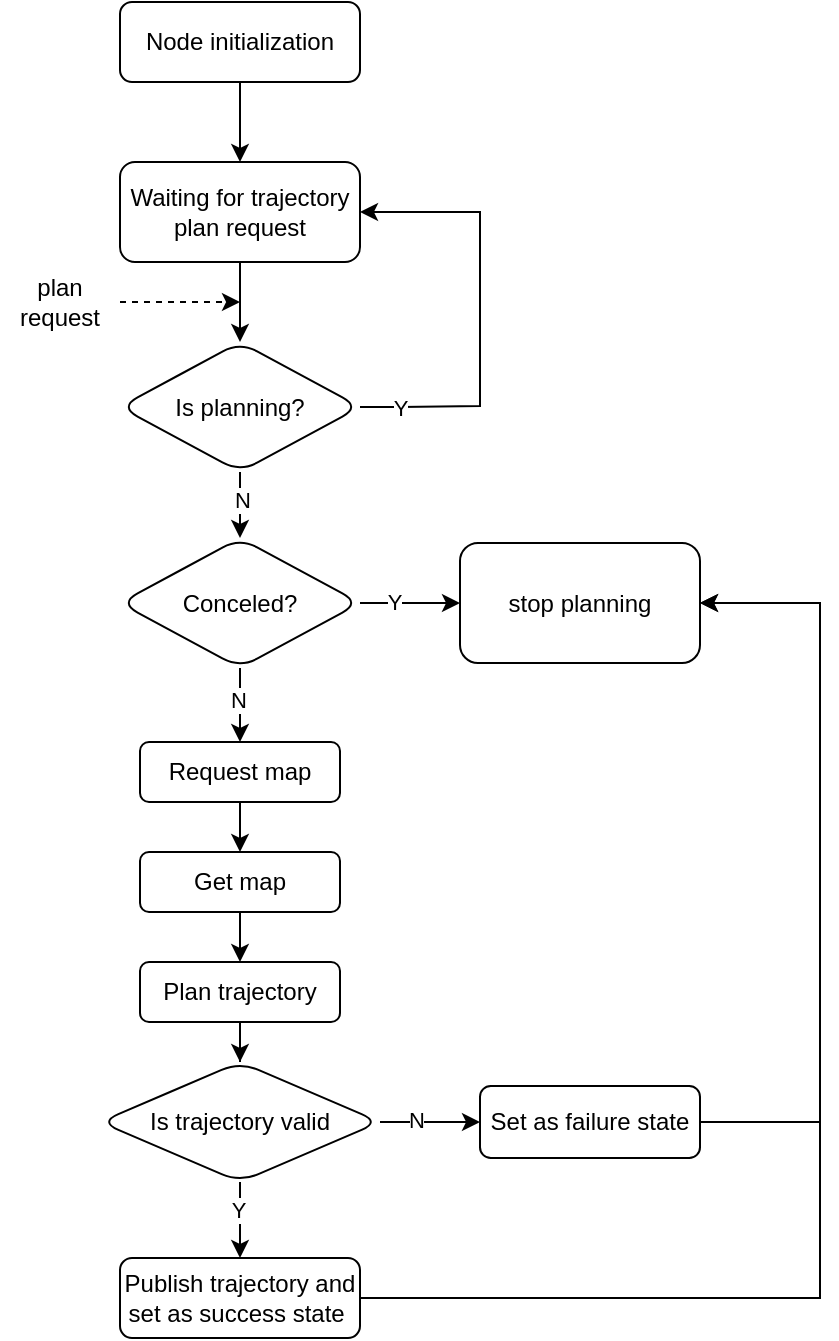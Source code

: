 <mxfile version="14.4.3" type="device"><diagram id="2rtZLgXK_ZnFPsYrEpFL" name="Page-1"><mxGraphModel dx="2426" dy="1358" grid="1" gridSize="10" guides="1" tooltips="1" connect="1" arrows="1" fold="1" page="1" pageScale="1" pageWidth="850" pageHeight="1100" math="0" shadow="0"><root><mxCell id="0"/><mxCell id="1" parent="0"/><mxCell id="5MpTQFdkaZ2rRksB-O-o-3" value="" style="edgeStyle=orthogonalEdgeStyle;rounded=0;orthogonalLoop=1;jettySize=auto;html=1;" parent="1" source="5MpTQFdkaZ2rRksB-O-o-1" target="5MpTQFdkaZ2rRksB-O-o-2" edge="1"><mxGeometry relative="1" as="geometry"/></mxCell><mxCell id="5MpTQFdkaZ2rRksB-O-o-1" value="Node&amp;nbsp;initialization" style="rounded=1;whiteSpace=wrap;html=1;" parent="1" vertex="1"><mxGeometry x="320" y="200" width="120" height="40" as="geometry"/></mxCell><mxCell id="5MpTQFdkaZ2rRksB-O-o-5" value="" style="edgeStyle=orthogonalEdgeStyle;rounded=0;orthogonalLoop=1;jettySize=auto;html=1;" parent="1" source="5MpTQFdkaZ2rRksB-O-o-2" target="5MpTQFdkaZ2rRksB-O-o-4" edge="1"><mxGeometry relative="1" as="geometry"/></mxCell><mxCell id="5MpTQFdkaZ2rRksB-O-o-2" value="Waiting for trajectory plan request" style="whiteSpace=wrap;html=1;rounded=1;" parent="1" vertex="1"><mxGeometry x="320" y="280" width="120" height="50" as="geometry"/></mxCell><mxCell id="5MpTQFdkaZ2rRksB-O-o-7" value="" style="edgeStyle=orthogonalEdgeStyle;rounded=0;orthogonalLoop=1;jettySize=auto;html=1;entryX=0.5;entryY=0;entryDx=0;entryDy=0;" parent="1" source="5MpTQFdkaZ2rRksB-O-o-4" target="5MpTQFdkaZ2rRksB-O-o-10" edge="1"><mxGeometry relative="1" as="geometry"><mxPoint x="380" y="470" as="targetPoint"/></mxGeometry></mxCell><mxCell id="oFIiMl0_31AQ9RjNOwXH-10" value="N" style="edgeLabel;html=1;align=center;verticalAlign=middle;resizable=0;points=[];" vertex="1" connectable="0" parent="5MpTQFdkaZ2rRksB-O-o-7"><mxGeometry x="0.161" y="1" relative="1" as="geometry"><mxPoint as="offset"/></mxGeometry></mxCell><mxCell id="oFIiMl0_31AQ9RjNOwXH-7" style="edgeStyle=orthogonalEdgeStyle;rounded=0;orthogonalLoop=1;jettySize=auto;html=1;entryX=1;entryY=0.5;entryDx=0;entryDy=0;exitX=1;exitY=0.5;exitDx=0;exitDy=0;" edge="1" parent="1" source="5MpTQFdkaZ2rRksB-O-o-4" target="5MpTQFdkaZ2rRksB-O-o-2"><mxGeometry relative="1" as="geometry"><Array as="points"><mxPoint x="460" y="403"/><mxPoint x="500" y="402"/><mxPoint x="500" y="315"/></Array></mxGeometry></mxCell><mxCell id="oFIiMl0_31AQ9RjNOwXH-8" value="Y" style="edgeLabel;html=1;align=center;verticalAlign=middle;resizable=0;points=[];" vertex="1" connectable="0" parent="oFIiMl0_31AQ9RjNOwXH-7"><mxGeometry x="-0.231" y="1" relative="1" as="geometry"><mxPoint x="-39" y="23.95" as="offset"/></mxGeometry></mxCell><mxCell id="5MpTQFdkaZ2rRksB-O-o-4" value="Is planning?" style="rhombus;whiteSpace=wrap;html=1;rounded=1;" parent="1" vertex="1"><mxGeometry x="320" y="370" width="120" height="65" as="geometry"/></mxCell><mxCell id="5MpTQFdkaZ2rRksB-O-o-9" style="edgeStyle=orthogonalEdgeStyle;rounded=0;orthogonalLoop=1;jettySize=auto;html=1;exitX=0.5;exitY=1;exitDx=0;exitDy=0;" parent="1" edge="1"><mxGeometry relative="1" as="geometry"><mxPoint x="380" y="502" as="sourcePoint"/><mxPoint x="380" y="502" as="targetPoint"/></mxGeometry></mxCell><mxCell id="5MpTQFdkaZ2rRksB-O-o-13" value="" style="edgeStyle=orthogonalEdgeStyle;rounded=0;orthogonalLoop=1;jettySize=auto;html=1;" parent="1" source="5MpTQFdkaZ2rRksB-O-o-10" target="5MpTQFdkaZ2rRksB-O-o-12" edge="1"><mxGeometry relative="1" as="geometry"/></mxCell><mxCell id="oFIiMl0_31AQ9RjNOwXH-5" value="Y" style="edgeLabel;html=1;align=center;verticalAlign=middle;resizable=0;points=[];" vertex="1" connectable="0" parent="5MpTQFdkaZ2rRksB-O-o-13"><mxGeometry x="-0.318" relative="1" as="geometry"><mxPoint y="-1" as="offset"/></mxGeometry></mxCell><mxCell id="5MpTQFdkaZ2rRksB-O-o-18" value="" style="edgeStyle=orthogonalEdgeStyle;rounded=0;orthogonalLoop=1;jettySize=auto;html=1;" parent="1" source="5MpTQFdkaZ2rRksB-O-o-10" target="5MpTQFdkaZ2rRksB-O-o-17" edge="1"><mxGeometry relative="1" as="geometry"/></mxCell><mxCell id="oFIiMl0_31AQ9RjNOwXH-6" value="N" style="edgeLabel;html=1;align=center;verticalAlign=middle;resizable=0;points=[];" vertex="1" connectable="0" parent="5MpTQFdkaZ2rRksB-O-o-18"><mxGeometry x="-0.269" y="1" relative="1" as="geometry"><mxPoint x="-2" as="offset"/></mxGeometry></mxCell><mxCell id="5MpTQFdkaZ2rRksB-O-o-10" value="Conceled?" style="rhombus;whiteSpace=wrap;html=1;rounded=1;" parent="1" vertex="1"><mxGeometry x="320" y="468" width="120" height="65" as="geometry"/></mxCell><mxCell id="5MpTQFdkaZ2rRksB-O-o-12" value="stop planning" style="whiteSpace=wrap;html=1;rounded=1;" parent="1" vertex="1"><mxGeometry x="490" y="470.5" width="120" height="60" as="geometry"/></mxCell><mxCell id="5MpTQFdkaZ2rRksB-O-o-20" value="" style="edgeStyle=orthogonalEdgeStyle;rounded=0;orthogonalLoop=1;jettySize=auto;html=1;" parent="1" source="5MpTQFdkaZ2rRksB-O-o-17" target="5MpTQFdkaZ2rRksB-O-o-19" edge="1"><mxGeometry relative="1" as="geometry"/></mxCell><mxCell id="5MpTQFdkaZ2rRksB-O-o-17" value="Request map" style="whiteSpace=wrap;html=1;rounded=1;" parent="1" vertex="1"><mxGeometry x="330" y="570" width="100" height="30" as="geometry"/></mxCell><mxCell id="5MpTQFdkaZ2rRksB-O-o-22" value="" style="edgeStyle=orthogonalEdgeStyle;rounded=0;orthogonalLoop=1;jettySize=auto;html=1;" parent="1" source="5MpTQFdkaZ2rRksB-O-o-19" target="5MpTQFdkaZ2rRksB-O-o-21" edge="1"><mxGeometry relative="1" as="geometry"/></mxCell><mxCell id="5MpTQFdkaZ2rRksB-O-o-19" value="Get map" style="whiteSpace=wrap;html=1;rounded=1;" parent="1" vertex="1"><mxGeometry x="330" y="625" width="100" height="30" as="geometry"/></mxCell><mxCell id="5MpTQFdkaZ2rRksB-O-o-26" value="" style="edgeStyle=orthogonalEdgeStyle;rounded=0;orthogonalLoop=1;jettySize=auto;html=1;" parent="1" source="5MpTQFdkaZ2rRksB-O-o-21" target="5MpTQFdkaZ2rRksB-O-o-25" edge="1"><mxGeometry relative="1" as="geometry"/></mxCell><mxCell id="5MpTQFdkaZ2rRksB-O-o-21" value="Plan trajectory" style="whiteSpace=wrap;html=1;rounded=1;" parent="1" vertex="1"><mxGeometry x="330" y="680" width="100" height="30" as="geometry"/></mxCell><mxCell id="5MpTQFdkaZ2rRksB-O-o-30" value="" style="edgeStyle=orthogonalEdgeStyle;rounded=0;orthogonalLoop=1;jettySize=auto;html=1;" parent="1" source="5MpTQFdkaZ2rRksB-O-o-25" target="5MpTQFdkaZ2rRksB-O-o-29" edge="1"><mxGeometry relative="1" as="geometry"/></mxCell><mxCell id="oFIiMl0_31AQ9RjNOwXH-4" value="Y" style="edgeLabel;html=1;align=center;verticalAlign=middle;resizable=0;points=[];" vertex="1" connectable="0" parent="5MpTQFdkaZ2rRksB-O-o-30"><mxGeometry x="-0.347" y="-2" relative="1" as="geometry"><mxPoint x="1" as="offset"/></mxGeometry></mxCell><mxCell id="oFIiMl0_31AQ9RjNOwXH-2" value="" style="edgeStyle=orthogonalEdgeStyle;rounded=0;orthogonalLoop=1;jettySize=auto;html=1;" edge="1" parent="1" source="5MpTQFdkaZ2rRksB-O-o-25" target="5MpTQFdkaZ2rRksB-O-o-33"><mxGeometry relative="1" as="geometry"/></mxCell><mxCell id="oFIiMl0_31AQ9RjNOwXH-3" value="N" style="edgeLabel;html=1;align=center;verticalAlign=middle;resizable=0;points=[];" vertex="1" connectable="0" parent="oFIiMl0_31AQ9RjNOwXH-2"><mxGeometry x="-0.291" y="1" relative="1" as="geometry"><mxPoint as="offset"/></mxGeometry></mxCell><mxCell id="5MpTQFdkaZ2rRksB-O-o-25" value="Is trajectory valid" style="rhombus;whiteSpace=wrap;html=1;rounded=1;" parent="1" vertex="1"><mxGeometry x="310" y="730" width="140" height="60" as="geometry"/></mxCell><mxCell id="5MpTQFdkaZ2rRksB-O-o-31" style="edgeStyle=orthogonalEdgeStyle;rounded=0;orthogonalLoop=1;jettySize=auto;html=1;entryX=1;entryY=0.5;entryDx=0;entryDy=0;exitX=1;exitY=0.5;exitDx=0;exitDy=0;" parent="1" source="5MpTQFdkaZ2rRksB-O-o-29" target="5MpTQFdkaZ2rRksB-O-o-12" edge="1"><mxGeometry relative="1" as="geometry"><Array as="points"><mxPoint x="670" y="848"/><mxPoint x="670" y="500"/></Array></mxGeometry></mxCell><mxCell id="5MpTQFdkaZ2rRksB-O-o-29" value="Publish trajectory and set as success state&amp;nbsp;" style="whiteSpace=wrap;html=1;rounded=1;" parent="1" vertex="1"><mxGeometry x="320" y="828" width="120" height="40" as="geometry"/></mxCell><mxCell id="5MpTQFdkaZ2rRksB-O-o-36" style="edgeStyle=orthogonalEdgeStyle;rounded=0;orthogonalLoop=1;jettySize=auto;html=1;entryX=1;entryY=0.5;entryDx=0;entryDy=0;exitX=1;exitY=0.5;exitDx=0;exitDy=0;" parent="1" source="5MpTQFdkaZ2rRksB-O-o-33" target="5MpTQFdkaZ2rRksB-O-o-12" edge="1"><mxGeometry relative="1" as="geometry"><Array as="points"><mxPoint x="670" y="760"/><mxPoint x="670" y="500"/></Array></mxGeometry></mxCell><mxCell id="5MpTQFdkaZ2rRksB-O-o-33" value="Set as failure state" style="whiteSpace=wrap;html=1;rounded=1;" parent="1" vertex="1"><mxGeometry x="500" y="742" width="110" height="36" as="geometry"/></mxCell><mxCell id="oFIiMl0_31AQ9RjNOwXH-12" value="" style="edgeStyle=orthogonalEdgeStyle;rounded=0;orthogonalLoop=1;jettySize=auto;html=1;dashed=1;" edge="1" parent="1" source="oFIiMl0_31AQ9RjNOwXH-11"><mxGeometry relative="1" as="geometry"><mxPoint x="380" y="350" as="targetPoint"/></mxGeometry></mxCell><mxCell id="oFIiMl0_31AQ9RjNOwXH-11" value="plan request" style="text;html=1;strokeColor=none;fillColor=none;align=center;verticalAlign=middle;whiteSpace=wrap;rounded=0;" vertex="1" parent="1"><mxGeometry x="260" y="340" width="60" height="20" as="geometry"/></mxCell></root></mxGraphModel></diagram></mxfile>